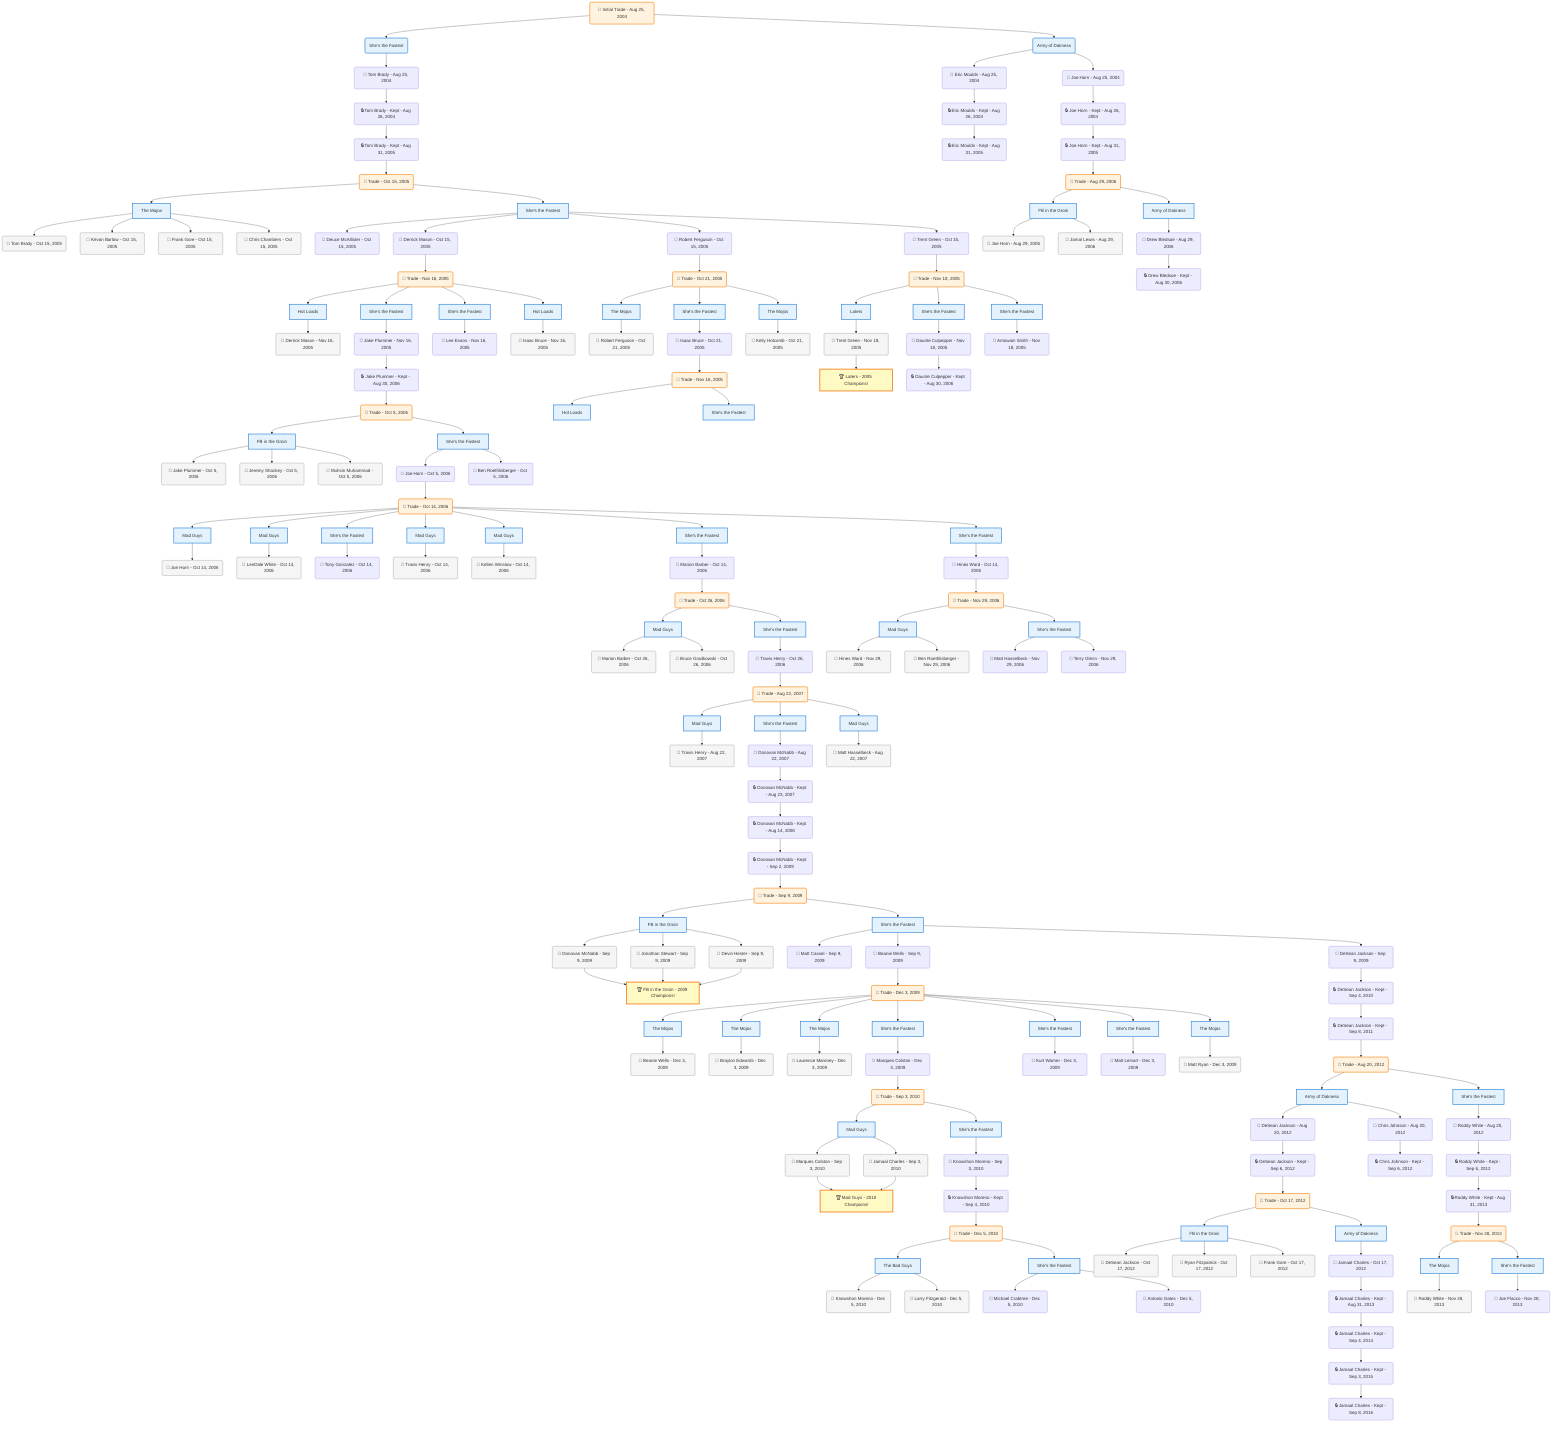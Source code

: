flowchart TD

    TRADE_MAIN("🔄 Initial Trade - Aug 25, 2004")
    TEAM_1("She's the Fastest")
    TEAM_2("Army of Dakness")
    NODE_06ba16df-93ef-4b65-b17c-1578e79d0d9e("🔄 Tom Brady - Aug 25, 2004")
    NODE_1df80d1c-03d7-45ad-89ab-46b99e44149f("🔒 Tom Brady - Kept - Aug 26, 2004")
    NODE_1a406189-c686-4bfc-aa30-962688a6c7e3("🔒 Tom Brady - Kept - Aug 31, 2005")
    TRADE_252904e5-c7ca-4e00-8c3b-297dae410711_3("🔄 Trade - Oct 15, 2005")
    TEAM_bbe2d0ad-54cf-4c22-be82-b2a5f262a157_4["The Mojos"]
    NODE_8b33942d-0a32-467b-8e67-02066c38937a("🔄 Tom Brady - Oct 15, 2005")
    NODE_b74de993-7349-4e20-ae5c-8f8462f831ff("🔄 Kevan Barlow - Oct 15, 2005")
    NODE_d84435b0-f7f9-494c-a91c-c4f75add7031("🔄 Frank Gore - Oct 15, 2005")
    NODE_5d13be28-54e5-4ffc-8e48-d3a0c871123f("🔄 Chris Chambers - Oct 15, 2005")
    TEAM_4449259f-64af-44fd-9235-1facc0926234_5["She's the Fastest"]
    NODE_7b796b96-f948-4ab7-80ca-1763b1f70b23("🔄 Deuce McAllister - Oct 15, 2005")
    NODE_b95df2c3-bb8a-4c0a-b8d9-2f98268c8636("🔄 Derrick Mason - Oct 15, 2005")
    TRADE_481a314d-2bf1-4e89-b525-27336309fb27_6("🔄 Trade - Nov 16, 2005")
    TEAM_8e9f18ff-62c3-40e8-bb10-32f74cf4ee33_7["Hot Loads"]
    NODE_b6e4e873-9023-4563-8c44-ce1008afc077("🔄 Derrick Mason - Nov 16, 2005")
    TEAM_4449259f-64af-44fd-9235-1facc0926234_8["She's the Fastest"]
    NODE_dd9740e3-ccfd-4b02-bbff-1935a00722bb("🔄 Jake Plummer - Nov 16, 2005")
    NODE_9fabe81e-5e0c-42d7-8375-c211189eb514("🔒 Jake Plummer - Kept - Aug 30, 2006")
    TRADE_ec8047e7-9914-4c8f-8182-dfe15f74e699_9("🔄 Trade - Oct 5, 2006")
    TEAM_f483ecf1-cd17-4991-854b-e52dfc957b45_10["FB in the Groin"]
    NODE_69ecdbbe-6332-4926-9a78-c7965cbc96dc("🔄 Jake Plummer - Oct 5, 2006")
    NODE_c57e70ab-6f35-4286-b3f0-13b79a160e15("🔄 Jeremy Shockey - Oct 5, 2006")
    NODE_444c6e1b-4de0-497e-bb5f-f65850abe6c6("🔄 Muhsin Muhammad - Oct 5, 2006")
    TEAM_4449259f-64af-44fd-9235-1facc0926234_11["She's the Fastest"]
    NODE_b3d96c99-6169-4838-a146-0ccb6553a40f("🔄 Joe Horn - Oct 5, 2006")
    TRADE_ce20ada5-488c-42bb-81ff-654bf10c775e_12("🔄 Trade - Oct 14, 2006")
    TEAM_f5908944-6efd-40eb-af54-6c53004e0e2f_13["Mad Guys"]
    NODE_2d5e163c-cf82-4f0c-b2b0-928482ea4ad2("🔄 Joe Horn - Oct 14, 2006")
    TEAM_f5908944-6efd-40eb-af54-6c53004e0e2f_14["Mad Guys"]
    NODE_f2a49ad0-9bef-4fd1-94ed-61651a84658b("🔄 LenDale White - Oct 14, 2006")
    TEAM_4449259f-64af-44fd-9235-1facc0926234_15["She's the Fastest"]
    NODE_318494ea-3c4e-4311-aae1-6262e1d62dd2("🔄 Tony Gonzalez - Oct 14, 2006")
    TEAM_f5908944-6efd-40eb-af54-6c53004e0e2f_16["Mad Guys"]
    NODE_282956be-e712-4df6-843a-9d92485c0ae4("🔄 Travis Henry - Oct 14, 2006")
    TEAM_f5908944-6efd-40eb-af54-6c53004e0e2f_17["Mad Guys"]
    NODE_226cc31f-fa1b-4444-9edd-d799c92a88af("🔄 Kellen Winslow - Oct 14, 2006")
    TEAM_4449259f-64af-44fd-9235-1facc0926234_18["She's the Fastest"]
    NODE_76fc29b7-369e-4798-8eac-eaa63e814539("🔄 Marion Barber - Oct 14, 2006")
    TRADE_5d3bc4a9-4882-4228-a856-7e54ae8aafc2_19("🔄 Trade - Oct 26, 2006")
    TEAM_f5908944-6efd-40eb-af54-6c53004e0e2f_20["Mad Guys"]
    NODE_1977b820-e794-4826-a87e-c7ab3bffeb05("🔄 Marion Barber - Oct 26, 2006")
    NODE_48b9675f-7bae-44b9-a520-04d629791a34("🔄 Bruce Gradkowski - Oct 26, 2006")
    TEAM_4449259f-64af-44fd-9235-1facc0926234_21["She's the Fastest"]
    NODE_6372070f-eeba-4284-a58b-94618802e524("🔄 Travis Henry - Oct 26, 2006")
    TRADE_308eb20b-53a3-4f9b-966d-71bfd7563fae_22("🔄 Trade - Aug 22, 2007")
    TEAM_f5908944-6efd-40eb-af54-6c53004e0e2f_23["Mad Guys"]
    NODE_5040ed8f-9252-42e7-8404-b38608ad1d57("🔄 Travis Henry - Aug 22, 2007")
    TEAM_4449259f-64af-44fd-9235-1facc0926234_24["She's the Fastest"]
    NODE_785862b2-4564-4496-aacf-45ba6c83093f("🔄 Donovan McNabb - Aug 22, 2007")
    NODE_6d0e067b-138d-4c48-a5a8-b1066288bdf3("🔒 Donovan McNabb - Kept - Aug 23, 2007")
    NODE_f4f33216-fc5e-425e-a2da-c957a8101213("🔒 Donovan McNabb - Kept - Aug 14, 2008")
    NODE_566b66a0-df77-4a32-a603-975b992e6062("🔒 Donovan McNabb - Kept - Sep 2, 2009")
    TRADE_d64744f2-649c-41d8-81d6-cb12408f9a20_25("🔄 Trade - Sep 9, 2009")
    TEAM_f483ecf1-cd17-4991-854b-e52dfc957b45_26["FB in the Groin"]
    NODE_3128e3d6-ada1-4ddc-99ad-add55e2d292b("🔄 Donovan McNabb - Sep 9, 2009")
    CHAMP_f483ecf1-cd17-4991-854b-e52dfc957b45_2009["🏆 FB in the Groin - 2009 Champions!"]
    NODE_15682633-4c98-4792-b4d5-ef220e682543("🔄 Jonathan Stewart - Sep 9, 2009")
    NODE_2506304d-9aeb-4778-8bbb-feb1241129b8("🔄 Devin Hester - Sep 9, 2009")
    TEAM_4449259f-64af-44fd-9235-1facc0926234_27["She's the Fastest"]
    NODE_da366052-1793-4ec3-aeef-e2d58fcebf07("🔄 Matt Cassel - Sep 9, 2009")
    NODE_6dd1fdfd-8b13-4c36-b124-f5bc0932f73f("🔄 Beanie Wells - Sep 9, 2009")
    TRADE_e8c7b327-7c15-4132-8918-1ccb803d3cb3_28("🔄 Trade - Dec 3, 2009")
    TEAM_bbe2d0ad-54cf-4c22-be82-b2a5f262a157_29["The Mojos"]
    NODE_fb21570f-4fa7-4277-b242-752759ecd6ca("🔄 Beanie Wells - Dec 3, 2009")
    TEAM_bbe2d0ad-54cf-4c22-be82-b2a5f262a157_30["The Mojos"]
    NODE_8ad98370-e765-4528-899b-039fc791b409("🔄 Braylon Edwards - Dec 3, 2009")
    TEAM_bbe2d0ad-54cf-4c22-be82-b2a5f262a157_31["The Mojos"]
    NODE_16e44121-7fef-4e60-a4d8-39d87a019805("🔄 Laurence Maroney - Dec 3, 2009")
    TEAM_4449259f-64af-44fd-9235-1facc0926234_32["She's the Fastest"]
    NODE_8f183324-b3dc-46b4-bbe0-76f206cb24ee("🔄 Marques Colston - Dec 3, 2009")
    TRADE_664c0593-08b2-4014-96b5-f9505dd0abcf_33("🔄 Trade - Sep 3, 2010")
    TEAM_f5908944-6efd-40eb-af54-6c53004e0e2f_34["Mad Guys"]
    NODE_95e1e39b-1714-410c-9892-ac5cc4bc5223("🔄 Marques Colston - Sep 3, 2010")
    CHAMP_f5908944-6efd-40eb-af54-6c53004e0e2f_2010["🏆 Mad Guys - 2010 Champions!"]
    NODE_281c90e5-f919-4693-8733-eee9f5c6f6da("🔄 Jamaal Charles - Sep 3, 2010")
    TEAM_4449259f-64af-44fd-9235-1facc0926234_35["She's the Fastest"]
    NODE_fd02085d-71ad-46e1-b7cc-06f45da9eb89("🔄 Knowshon Moreno - Sep 3, 2010")
    NODE_27d92d64-f467-4a04-b71b-391a2d495356("🔒 Knowshon Moreno - Kept - Sep 4, 2010")
    TRADE_7079c566-1aef-449d-80e3-81013e223777_36("🔄 Trade - Dec 5, 2010")
    TEAM_b2220d1a-ff75-4622-9757-09978901110f_37["The Bad Guys"]
    NODE_e3eeb034-e4c6-4be5-a812-b2c48eba0d53("🔄 Knowshon Moreno - Dec 5, 2010")
    NODE_fbf9d819-d0b8-4ee4-afe1-0b279afe083d("🔄 Larry Fitzgerald - Dec 5, 2010")
    TEAM_4449259f-64af-44fd-9235-1facc0926234_38["She's the Fastest"]
    NODE_3f49242f-c13a-4378-b163-959d8092b13e("🔄 Michael Crabtree - Dec 5, 2010")
    NODE_e2188277-78ab-4766-9782-da39ab3295ef("🔄 Antonio Gates - Dec 5, 2010")
    TEAM_4449259f-64af-44fd-9235-1facc0926234_39["She's the Fastest"]
    NODE_6bc2416f-f57e-4b16-8235-be0b7609e651("🔄 Kurt Warner - Dec 3, 2009")
    TEAM_4449259f-64af-44fd-9235-1facc0926234_40["She's the Fastest"]
    NODE_1ef12492-61ee-4b66-bd62-daa01556b535("🔄 Matt Leinart - Dec 3, 2009")
    TEAM_bbe2d0ad-54cf-4c22-be82-b2a5f262a157_41["The Mojos"]
    NODE_7ae52589-c36b-4b14-8fb9-f6b745ba608d("🔄 Matt Ryan - Dec 3, 2009")
    NODE_620b330b-81b8-4a9f-9476-febda8d1f7e0("🔄 DeSean Jackson - Sep 9, 2009")
    NODE_4108947d-3fba-4cd0-b690-a74622f6719b("🔒 DeSean Jackson - Kept - Sep 4, 2010")
    NODE_847cf1ae-bc2d-47d1-a1e7-f5ebcd390247("🔒 DeSean Jackson - Kept - Sep 8, 2011")
    TRADE_776f10c8-b633-44f1-9b69-2c1a3e3960a8_42("🔄 Trade - Aug 20, 2012")
    TEAM_40f7599b-e68f-4bf4-9553-bf7e10924635_43["Army of Dakness"]
    NODE_f91646d3-8672-4501-84ce-fee2f323f2a6("🔄 DeSean Jackson - Aug 20, 2012")
    NODE_e3048ae1-bc1e-41e8-aa7b-fa34a4739250("🔒 DeSean Jackson - Kept - Sep 6, 2012")
    TRADE_ff32239c-11a2-47de-ac30-358085860f58_44("🔄 Trade - Oct 17, 2012")
    TEAM_f483ecf1-cd17-4991-854b-e52dfc957b45_45["FB in the Groin"]
    NODE_f301ec06-c3ae-4c5b-bd4f-e38857e847f6("🔄 DeSean Jackson - Oct 17, 2012")
    NODE_d5bfc02b-fa68-4955-b2fa-744ca8ca65c5("🔄 Ryan Fitzpatrick - Oct 17, 2012")
    NODE_01609838-9cca-4021-95a7-8bd0af822f8c("🔄 Frank Gore - Oct 17, 2012")
    TEAM_40f7599b-e68f-4bf4-9553-bf7e10924635_46["Army of Dakness"]
    NODE_4ab42e2d-415b-4e91-a8f1-43842c82961e("🔄 Jamaal Charles - Oct 17, 2012")
    NODE_db7a7e5e-0a51-435c-a499-8b02417c3ce5("🔒 Jamaal Charles - Kept - Aug 31, 2013")
    NODE_dd687d86-b137-4c16-b415-040d34fc8764("🔒 Jamaal Charles - Kept - Sep 4, 2014")
    NODE_e92a08d0-8aae-4bd6-a94d-000fbae0509c("🔒 Jamaal Charles - Kept - Sep 3, 2015")
    NODE_3fbcf390-0c64-433a-af5e-d53998d3cbce("🔒 Jamaal Charles - Kept - Sep 8, 2016")
    NODE_0b176d9f-318c-441e-bec5-2f4e158dfe93("🔄 Chris Johnson - Aug 20, 2012")
    NODE_81addb84-242a-4fcd-a569-6a9ca838237b("🔒 Chris Johnson - Kept - Sep 6, 2012")
    TEAM_4449259f-64af-44fd-9235-1facc0926234_47["She's the Fastest"]
    NODE_5014c5ff-0cc0-477c-8366-0057daba9002("🔄 Roddy White - Aug 20, 2012")
    NODE_b73ba180-9d18-48a1-b198-dd22f915a95f("🔒 Roddy White - Kept - Sep 6, 2012")
    NODE_3bb6ed06-96a5-4ace-89d9-8d7919d0dae1("🔒 Roddy White - Kept - Aug 31, 2013")
    TRADE_0ded9ddb-c05f-4690-885f-7c5615a42e55_48("🔄 Trade - Nov 28, 2013")
    TEAM_bbe2d0ad-54cf-4c22-be82-b2a5f262a157_49["The Mojos"]
    NODE_4f5d45ce-ecc7-4ae4-a143-0b055f240c09("🔄 Roddy White - Nov 28, 2013")
    TEAM_4449259f-64af-44fd-9235-1facc0926234_50["She's the Fastest"]
    NODE_d8b30ecd-e75e-4fa9-a32d-edb51a22a96e("🔄 Joe Flacco - Nov 28, 2013")
    TEAM_f5908944-6efd-40eb-af54-6c53004e0e2f_51["Mad Guys"]
    NODE_06b4815b-97ba-4f51-8303-f5cfed55f7a3("🔄 Matt Hasselbeck - Aug 22, 2007")
    TEAM_4449259f-64af-44fd-9235-1facc0926234_52["She's the Fastest"]
    NODE_fd2f47c1-8ed6-4c4d-92c5-fa95074e6f3b("🔄 Hines Ward - Oct 14, 2006")
    TRADE_06fb8c3a-33af-4b79-ab48-d50c700a376b_53("🔄 Trade - Nov 29, 2006")
    TEAM_f5908944-6efd-40eb-af54-6c53004e0e2f_54["Mad Guys"]
    NODE_bdd103d9-e937-4bd8-b04e-546096a292a3("🔄 Hines Ward - Nov 29, 2006")
    NODE_58f26ffa-7c76-48c0-a511-e4ad4db00d53("🔄 Ben Roethlisberger - Nov 29, 2006")
    TEAM_4449259f-64af-44fd-9235-1facc0926234_55["She's the Fastest"]
    NODE_ba802b4a-92bf-43a5-ba4e-92405ba533ed("🔄 Matt Hasselbeck - Nov 29, 2006")
    NODE_26eb6b05-5762-4b25-8cba-d62d74e4bc48("🔄 Terry Glenn - Nov 29, 2006")
    NODE_5641278b-5d11-44ac-bd94-4078d5654562("🔄 Ben Roethlisberger - Oct 5, 2006")
    TEAM_4449259f-64af-44fd-9235-1facc0926234_56["She's the Fastest"]
    NODE_920ec44a-401f-4b74-b240-5a0ec0fbc8bb("🔄 Lee Evans - Nov 16, 2005")
    TEAM_8e9f18ff-62c3-40e8-bb10-32f74cf4ee33_57["Hot Loads"]
    NODE_91e1931d-f9b7-453e-aa07-7162e3caa4c2("🔄 Isaac Bruce - Nov 16, 2005")
    NODE_6b9d65bd-2e53-465e-a1ab-468244ef1558("🔄 Robert Ferguson - Oct 15, 2005")
    TRADE_1cf50cbf-9ec0-4288-a07c-24c63552f784_58("🔄 Trade - Oct 21, 2005")
    TEAM_bbe2d0ad-54cf-4c22-be82-b2a5f262a157_59["The Mojos"]
    NODE_fe76140e-27cf-4bd3-b9b3-c917e074d4b9("🔄 Robert Ferguson - Oct 21, 2005")
    TEAM_4449259f-64af-44fd-9235-1facc0926234_60["She's the Fastest"]
    NODE_e17e06b6-a265-45cc-89e7-a0e8c9608cac("🔄 Isaac Bruce - Oct 21, 2005")
    TRADE_481a314d-2bf1-4e89-b525-27336309fb27_61("🔄 Trade - Nov 16, 2005")
    TEAM_8e9f18ff-62c3-40e8-bb10-32f74cf4ee33_62["Hot Loads"]
    TEAM_4449259f-64af-44fd-9235-1facc0926234_63["She's the Fastest"]
    TEAM_bbe2d0ad-54cf-4c22-be82-b2a5f262a157_64["The Mojos"]
    NODE_2231d014-4a4b-411d-8997-bd39ce98bf2c("🔄 Kelly Holcomb - Oct 21, 2005")
    NODE_fde3e885-4394-421c-aec6-8300e3bdc0b1("🔄 Trent Green - Oct 15, 2005")
    TRADE_827e2df3-a5f0-440e-b717-91eaebf821cd_65("🔄 Trade - Nov 18, 2005")
    TEAM_825928a9-7194-43aa-b7ae-fc78c2510b16_66["Laters"]
    NODE_e596635c-f617-4bfe-a16b-8d4585549004("🔄 Trent Green - Nov 18, 2005")
    CHAMP_825928a9-7194-43aa-b7ae-fc78c2510b16_2005["🏆 Laters - 2005 Champions!"]
    TEAM_4449259f-64af-44fd-9235-1facc0926234_67["She's the Fastest"]
    NODE_5ab5eff2-8bb5-4004-b255-51849d4c8465("🔄 Daunte Culpepper - Nov 18, 2005")
    NODE_669e3933-9be8-430f-9abd-a64c20c79f47("🔒 Daunte Culpepper - Kept - Aug 30, 2006")
    TEAM_4449259f-64af-44fd-9235-1facc0926234_68["She's the Fastest"]
    NODE_5cb43d92-7613-4633-8131-e1f703ca05ea("🔄 Antowain Smith - Nov 18, 2005")
    NODE_e9df46e1-87c5-4ad4-860c-37a4f395e231("🔄 Eric Moulds - Aug 25, 2004")
    NODE_42a86f7c-9b3f-443d-a42f-f5e1f7ff321b("🔒 Eric Moulds - Kept - Aug 26, 2004")
    NODE_40fa978f-7782-4558-a7c0-403db11e407a("🔒 Eric Moulds - Kept - Aug 31, 2005")
    NODE_ec2dca4a-cc47-4359-bca9-9b2e328fa0e8("🔄 Joe Horn - Aug 25, 2004")
    NODE_feff4954-b32f-4049-95e0-a1183270bc31("🔒 Joe Horn - Kept - Aug 26, 2004")
    NODE_3c70a647-928a-4142-85ee-192a31457593("🔒 Joe Horn - Kept - Aug 31, 2005")
    TRADE_0c93a8b2-fb7b-4378-88fb-72f61087c7d3_69("🔄 Trade - Aug 29, 2006")
    TEAM_f483ecf1-cd17-4991-854b-e52dfc957b45_70["FB in the Groin"]
    NODE_1719bf61-3f86-4103-99ee-a61bd0a814b5("🔄 Joe Horn - Aug 29, 2006")
    NODE_2f5836c2-94e7-4eaf-9e67-d26196bfa48d("🔄 Jamal Lewis - Aug 29, 2006")
    TEAM_40f7599b-e68f-4bf4-9553-bf7e10924635_71["Army of Dakness"]
    NODE_4975cb93-1846-45e7-86f8-42e51fc28268("🔄 Drew Bledsoe - Aug 29, 2006")
    NODE_9dc3377f-b08b-4a30-8142-5c9bf831e1a8("🔒 Drew Bledsoe - Kept - Aug 30, 2006")

    TRADE_MAIN --> TEAM_1
    TRADE_MAIN --> TEAM_2
    TEAM_1 --> NODE_06ba16df-93ef-4b65-b17c-1578e79d0d9e
    NODE_06ba16df-93ef-4b65-b17c-1578e79d0d9e --> NODE_1df80d1c-03d7-45ad-89ab-46b99e44149f
    NODE_1df80d1c-03d7-45ad-89ab-46b99e44149f --> NODE_1a406189-c686-4bfc-aa30-962688a6c7e3
    NODE_1a406189-c686-4bfc-aa30-962688a6c7e3 --> TRADE_252904e5-c7ca-4e00-8c3b-297dae410711_3
    TRADE_252904e5-c7ca-4e00-8c3b-297dae410711_3 --> TEAM_bbe2d0ad-54cf-4c22-be82-b2a5f262a157_4
    TEAM_bbe2d0ad-54cf-4c22-be82-b2a5f262a157_4 --> NODE_8b33942d-0a32-467b-8e67-02066c38937a
    TEAM_bbe2d0ad-54cf-4c22-be82-b2a5f262a157_4 --> NODE_b74de993-7349-4e20-ae5c-8f8462f831ff
    TEAM_bbe2d0ad-54cf-4c22-be82-b2a5f262a157_4 --> NODE_d84435b0-f7f9-494c-a91c-c4f75add7031
    TEAM_bbe2d0ad-54cf-4c22-be82-b2a5f262a157_4 --> NODE_5d13be28-54e5-4ffc-8e48-d3a0c871123f
    TRADE_252904e5-c7ca-4e00-8c3b-297dae410711_3 --> TEAM_4449259f-64af-44fd-9235-1facc0926234_5
    TEAM_4449259f-64af-44fd-9235-1facc0926234_5 --> NODE_7b796b96-f948-4ab7-80ca-1763b1f70b23
    TEAM_4449259f-64af-44fd-9235-1facc0926234_5 --> NODE_b95df2c3-bb8a-4c0a-b8d9-2f98268c8636
    NODE_b95df2c3-bb8a-4c0a-b8d9-2f98268c8636 --> TRADE_481a314d-2bf1-4e89-b525-27336309fb27_6
    TRADE_481a314d-2bf1-4e89-b525-27336309fb27_6 --> TEAM_8e9f18ff-62c3-40e8-bb10-32f74cf4ee33_7
    TEAM_8e9f18ff-62c3-40e8-bb10-32f74cf4ee33_7 --> NODE_b6e4e873-9023-4563-8c44-ce1008afc077
    TRADE_481a314d-2bf1-4e89-b525-27336309fb27_6 --> TEAM_4449259f-64af-44fd-9235-1facc0926234_8
    TEAM_4449259f-64af-44fd-9235-1facc0926234_8 --> NODE_dd9740e3-ccfd-4b02-bbff-1935a00722bb
    NODE_dd9740e3-ccfd-4b02-bbff-1935a00722bb --> NODE_9fabe81e-5e0c-42d7-8375-c211189eb514
    NODE_9fabe81e-5e0c-42d7-8375-c211189eb514 --> TRADE_ec8047e7-9914-4c8f-8182-dfe15f74e699_9
    TRADE_ec8047e7-9914-4c8f-8182-dfe15f74e699_9 --> TEAM_f483ecf1-cd17-4991-854b-e52dfc957b45_10
    TEAM_f483ecf1-cd17-4991-854b-e52dfc957b45_10 --> NODE_69ecdbbe-6332-4926-9a78-c7965cbc96dc
    TEAM_f483ecf1-cd17-4991-854b-e52dfc957b45_10 --> NODE_c57e70ab-6f35-4286-b3f0-13b79a160e15
    TEAM_f483ecf1-cd17-4991-854b-e52dfc957b45_10 --> NODE_444c6e1b-4de0-497e-bb5f-f65850abe6c6
    TRADE_ec8047e7-9914-4c8f-8182-dfe15f74e699_9 --> TEAM_4449259f-64af-44fd-9235-1facc0926234_11
    TEAM_4449259f-64af-44fd-9235-1facc0926234_11 --> NODE_b3d96c99-6169-4838-a146-0ccb6553a40f
    NODE_b3d96c99-6169-4838-a146-0ccb6553a40f --> TRADE_ce20ada5-488c-42bb-81ff-654bf10c775e_12
    TRADE_ce20ada5-488c-42bb-81ff-654bf10c775e_12 --> TEAM_f5908944-6efd-40eb-af54-6c53004e0e2f_13
    TEAM_f5908944-6efd-40eb-af54-6c53004e0e2f_13 --> NODE_2d5e163c-cf82-4f0c-b2b0-928482ea4ad2
    TRADE_ce20ada5-488c-42bb-81ff-654bf10c775e_12 --> TEAM_f5908944-6efd-40eb-af54-6c53004e0e2f_14
    TEAM_f5908944-6efd-40eb-af54-6c53004e0e2f_14 --> NODE_f2a49ad0-9bef-4fd1-94ed-61651a84658b
    TRADE_ce20ada5-488c-42bb-81ff-654bf10c775e_12 --> TEAM_4449259f-64af-44fd-9235-1facc0926234_15
    TEAM_4449259f-64af-44fd-9235-1facc0926234_15 --> NODE_318494ea-3c4e-4311-aae1-6262e1d62dd2
    TRADE_ce20ada5-488c-42bb-81ff-654bf10c775e_12 --> TEAM_f5908944-6efd-40eb-af54-6c53004e0e2f_16
    TEAM_f5908944-6efd-40eb-af54-6c53004e0e2f_16 --> NODE_282956be-e712-4df6-843a-9d92485c0ae4
    TRADE_ce20ada5-488c-42bb-81ff-654bf10c775e_12 --> TEAM_f5908944-6efd-40eb-af54-6c53004e0e2f_17
    TEAM_f5908944-6efd-40eb-af54-6c53004e0e2f_17 --> NODE_226cc31f-fa1b-4444-9edd-d799c92a88af
    TRADE_ce20ada5-488c-42bb-81ff-654bf10c775e_12 --> TEAM_4449259f-64af-44fd-9235-1facc0926234_18
    TEAM_4449259f-64af-44fd-9235-1facc0926234_18 --> NODE_76fc29b7-369e-4798-8eac-eaa63e814539
    NODE_76fc29b7-369e-4798-8eac-eaa63e814539 --> TRADE_5d3bc4a9-4882-4228-a856-7e54ae8aafc2_19
    TRADE_5d3bc4a9-4882-4228-a856-7e54ae8aafc2_19 --> TEAM_f5908944-6efd-40eb-af54-6c53004e0e2f_20
    TEAM_f5908944-6efd-40eb-af54-6c53004e0e2f_20 --> NODE_1977b820-e794-4826-a87e-c7ab3bffeb05
    TEAM_f5908944-6efd-40eb-af54-6c53004e0e2f_20 --> NODE_48b9675f-7bae-44b9-a520-04d629791a34
    TRADE_5d3bc4a9-4882-4228-a856-7e54ae8aafc2_19 --> TEAM_4449259f-64af-44fd-9235-1facc0926234_21
    TEAM_4449259f-64af-44fd-9235-1facc0926234_21 --> NODE_6372070f-eeba-4284-a58b-94618802e524
    NODE_6372070f-eeba-4284-a58b-94618802e524 --> TRADE_308eb20b-53a3-4f9b-966d-71bfd7563fae_22
    TRADE_308eb20b-53a3-4f9b-966d-71bfd7563fae_22 --> TEAM_f5908944-6efd-40eb-af54-6c53004e0e2f_23
    TEAM_f5908944-6efd-40eb-af54-6c53004e0e2f_23 --> NODE_5040ed8f-9252-42e7-8404-b38608ad1d57
    TRADE_308eb20b-53a3-4f9b-966d-71bfd7563fae_22 --> TEAM_4449259f-64af-44fd-9235-1facc0926234_24
    TEAM_4449259f-64af-44fd-9235-1facc0926234_24 --> NODE_785862b2-4564-4496-aacf-45ba6c83093f
    NODE_785862b2-4564-4496-aacf-45ba6c83093f --> NODE_6d0e067b-138d-4c48-a5a8-b1066288bdf3
    NODE_6d0e067b-138d-4c48-a5a8-b1066288bdf3 --> NODE_f4f33216-fc5e-425e-a2da-c957a8101213
    NODE_f4f33216-fc5e-425e-a2da-c957a8101213 --> NODE_566b66a0-df77-4a32-a603-975b992e6062
    NODE_566b66a0-df77-4a32-a603-975b992e6062 --> TRADE_d64744f2-649c-41d8-81d6-cb12408f9a20_25
    TRADE_d64744f2-649c-41d8-81d6-cb12408f9a20_25 --> TEAM_f483ecf1-cd17-4991-854b-e52dfc957b45_26
    TEAM_f483ecf1-cd17-4991-854b-e52dfc957b45_26 --> NODE_3128e3d6-ada1-4ddc-99ad-add55e2d292b
    NODE_3128e3d6-ada1-4ddc-99ad-add55e2d292b --> CHAMP_f483ecf1-cd17-4991-854b-e52dfc957b45_2009
    TEAM_f483ecf1-cd17-4991-854b-e52dfc957b45_26 --> NODE_15682633-4c98-4792-b4d5-ef220e682543
    NODE_15682633-4c98-4792-b4d5-ef220e682543 --> CHAMP_f483ecf1-cd17-4991-854b-e52dfc957b45_2009
    TEAM_f483ecf1-cd17-4991-854b-e52dfc957b45_26 --> NODE_2506304d-9aeb-4778-8bbb-feb1241129b8
    NODE_2506304d-9aeb-4778-8bbb-feb1241129b8 --> CHAMP_f483ecf1-cd17-4991-854b-e52dfc957b45_2009
    TRADE_d64744f2-649c-41d8-81d6-cb12408f9a20_25 --> TEAM_4449259f-64af-44fd-9235-1facc0926234_27
    TEAM_4449259f-64af-44fd-9235-1facc0926234_27 --> NODE_da366052-1793-4ec3-aeef-e2d58fcebf07
    TEAM_4449259f-64af-44fd-9235-1facc0926234_27 --> NODE_6dd1fdfd-8b13-4c36-b124-f5bc0932f73f
    NODE_6dd1fdfd-8b13-4c36-b124-f5bc0932f73f --> TRADE_e8c7b327-7c15-4132-8918-1ccb803d3cb3_28
    TRADE_e8c7b327-7c15-4132-8918-1ccb803d3cb3_28 --> TEAM_bbe2d0ad-54cf-4c22-be82-b2a5f262a157_29
    TEAM_bbe2d0ad-54cf-4c22-be82-b2a5f262a157_29 --> NODE_fb21570f-4fa7-4277-b242-752759ecd6ca
    TRADE_e8c7b327-7c15-4132-8918-1ccb803d3cb3_28 --> TEAM_bbe2d0ad-54cf-4c22-be82-b2a5f262a157_30
    TEAM_bbe2d0ad-54cf-4c22-be82-b2a5f262a157_30 --> NODE_8ad98370-e765-4528-899b-039fc791b409
    TRADE_e8c7b327-7c15-4132-8918-1ccb803d3cb3_28 --> TEAM_bbe2d0ad-54cf-4c22-be82-b2a5f262a157_31
    TEAM_bbe2d0ad-54cf-4c22-be82-b2a5f262a157_31 --> NODE_16e44121-7fef-4e60-a4d8-39d87a019805
    TRADE_e8c7b327-7c15-4132-8918-1ccb803d3cb3_28 --> TEAM_4449259f-64af-44fd-9235-1facc0926234_32
    TEAM_4449259f-64af-44fd-9235-1facc0926234_32 --> NODE_8f183324-b3dc-46b4-bbe0-76f206cb24ee
    NODE_8f183324-b3dc-46b4-bbe0-76f206cb24ee --> TRADE_664c0593-08b2-4014-96b5-f9505dd0abcf_33
    TRADE_664c0593-08b2-4014-96b5-f9505dd0abcf_33 --> TEAM_f5908944-6efd-40eb-af54-6c53004e0e2f_34
    TEAM_f5908944-6efd-40eb-af54-6c53004e0e2f_34 --> NODE_95e1e39b-1714-410c-9892-ac5cc4bc5223
    NODE_95e1e39b-1714-410c-9892-ac5cc4bc5223 --> CHAMP_f5908944-6efd-40eb-af54-6c53004e0e2f_2010
    TEAM_f5908944-6efd-40eb-af54-6c53004e0e2f_34 --> NODE_281c90e5-f919-4693-8733-eee9f5c6f6da
    NODE_281c90e5-f919-4693-8733-eee9f5c6f6da --> CHAMP_f5908944-6efd-40eb-af54-6c53004e0e2f_2010
    TRADE_664c0593-08b2-4014-96b5-f9505dd0abcf_33 --> TEAM_4449259f-64af-44fd-9235-1facc0926234_35
    TEAM_4449259f-64af-44fd-9235-1facc0926234_35 --> NODE_fd02085d-71ad-46e1-b7cc-06f45da9eb89
    NODE_fd02085d-71ad-46e1-b7cc-06f45da9eb89 --> NODE_27d92d64-f467-4a04-b71b-391a2d495356
    NODE_27d92d64-f467-4a04-b71b-391a2d495356 --> TRADE_7079c566-1aef-449d-80e3-81013e223777_36
    TRADE_7079c566-1aef-449d-80e3-81013e223777_36 --> TEAM_b2220d1a-ff75-4622-9757-09978901110f_37
    TEAM_b2220d1a-ff75-4622-9757-09978901110f_37 --> NODE_e3eeb034-e4c6-4be5-a812-b2c48eba0d53
    TEAM_b2220d1a-ff75-4622-9757-09978901110f_37 --> NODE_fbf9d819-d0b8-4ee4-afe1-0b279afe083d
    TRADE_7079c566-1aef-449d-80e3-81013e223777_36 --> TEAM_4449259f-64af-44fd-9235-1facc0926234_38
    TEAM_4449259f-64af-44fd-9235-1facc0926234_38 --> NODE_3f49242f-c13a-4378-b163-959d8092b13e
    TEAM_4449259f-64af-44fd-9235-1facc0926234_38 --> NODE_e2188277-78ab-4766-9782-da39ab3295ef
    TRADE_e8c7b327-7c15-4132-8918-1ccb803d3cb3_28 --> TEAM_4449259f-64af-44fd-9235-1facc0926234_39
    TEAM_4449259f-64af-44fd-9235-1facc0926234_39 --> NODE_6bc2416f-f57e-4b16-8235-be0b7609e651
    TRADE_e8c7b327-7c15-4132-8918-1ccb803d3cb3_28 --> TEAM_4449259f-64af-44fd-9235-1facc0926234_40
    TEAM_4449259f-64af-44fd-9235-1facc0926234_40 --> NODE_1ef12492-61ee-4b66-bd62-daa01556b535
    TRADE_e8c7b327-7c15-4132-8918-1ccb803d3cb3_28 --> TEAM_bbe2d0ad-54cf-4c22-be82-b2a5f262a157_41
    TEAM_bbe2d0ad-54cf-4c22-be82-b2a5f262a157_41 --> NODE_7ae52589-c36b-4b14-8fb9-f6b745ba608d
    TEAM_4449259f-64af-44fd-9235-1facc0926234_27 --> NODE_620b330b-81b8-4a9f-9476-febda8d1f7e0
    NODE_620b330b-81b8-4a9f-9476-febda8d1f7e0 --> NODE_4108947d-3fba-4cd0-b690-a74622f6719b
    NODE_4108947d-3fba-4cd0-b690-a74622f6719b --> NODE_847cf1ae-bc2d-47d1-a1e7-f5ebcd390247
    NODE_847cf1ae-bc2d-47d1-a1e7-f5ebcd390247 --> TRADE_776f10c8-b633-44f1-9b69-2c1a3e3960a8_42
    TRADE_776f10c8-b633-44f1-9b69-2c1a3e3960a8_42 --> TEAM_40f7599b-e68f-4bf4-9553-bf7e10924635_43
    TEAM_40f7599b-e68f-4bf4-9553-bf7e10924635_43 --> NODE_f91646d3-8672-4501-84ce-fee2f323f2a6
    NODE_f91646d3-8672-4501-84ce-fee2f323f2a6 --> NODE_e3048ae1-bc1e-41e8-aa7b-fa34a4739250
    NODE_e3048ae1-bc1e-41e8-aa7b-fa34a4739250 --> TRADE_ff32239c-11a2-47de-ac30-358085860f58_44
    TRADE_ff32239c-11a2-47de-ac30-358085860f58_44 --> TEAM_f483ecf1-cd17-4991-854b-e52dfc957b45_45
    TEAM_f483ecf1-cd17-4991-854b-e52dfc957b45_45 --> NODE_f301ec06-c3ae-4c5b-bd4f-e38857e847f6
    TEAM_f483ecf1-cd17-4991-854b-e52dfc957b45_45 --> NODE_d5bfc02b-fa68-4955-b2fa-744ca8ca65c5
    TEAM_f483ecf1-cd17-4991-854b-e52dfc957b45_45 --> NODE_01609838-9cca-4021-95a7-8bd0af822f8c
    TRADE_ff32239c-11a2-47de-ac30-358085860f58_44 --> TEAM_40f7599b-e68f-4bf4-9553-bf7e10924635_46
    TEAM_40f7599b-e68f-4bf4-9553-bf7e10924635_46 --> NODE_4ab42e2d-415b-4e91-a8f1-43842c82961e
    NODE_4ab42e2d-415b-4e91-a8f1-43842c82961e --> NODE_db7a7e5e-0a51-435c-a499-8b02417c3ce5
    NODE_db7a7e5e-0a51-435c-a499-8b02417c3ce5 --> NODE_dd687d86-b137-4c16-b415-040d34fc8764
    NODE_dd687d86-b137-4c16-b415-040d34fc8764 --> NODE_e92a08d0-8aae-4bd6-a94d-000fbae0509c
    NODE_e92a08d0-8aae-4bd6-a94d-000fbae0509c --> NODE_3fbcf390-0c64-433a-af5e-d53998d3cbce
    TEAM_40f7599b-e68f-4bf4-9553-bf7e10924635_43 --> NODE_0b176d9f-318c-441e-bec5-2f4e158dfe93
    NODE_0b176d9f-318c-441e-bec5-2f4e158dfe93 --> NODE_81addb84-242a-4fcd-a569-6a9ca838237b
    TRADE_776f10c8-b633-44f1-9b69-2c1a3e3960a8_42 --> TEAM_4449259f-64af-44fd-9235-1facc0926234_47
    TEAM_4449259f-64af-44fd-9235-1facc0926234_47 --> NODE_5014c5ff-0cc0-477c-8366-0057daba9002
    NODE_5014c5ff-0cc0-477c-8366-0057daba9002 --> NODE_b73ba180-9d18-48a1-b198-dd22f915a95f
    NODE_b73ba180-9d18-48a1-b198-dd22f915a95f --> NODE_3bb6ed06-96a5-4ace-89d9-8d7919d0dae1
    NODE_3bb6ed06-96a5-4ace-89d9-8d7919d0dae1 --> TRADE_0ded9ddb-c05f-4690-885f-7c5615a42e55_48
    TRADE_0ded9ddb-c05f-4690-885f-7c5615a42e55_48 --> TEAM_bbe2d0ad-54cf-4c22-be82-b2a5f262a157_49
    TEAM_bbe2d0ad-54cf-4c22-be82-b2a5f262a157_49 --> NODE_4f5d45ce-ecc7-4ae4-a143-0b055f240c09
    TRADE_0ded9ddb-c05f-4690-885f-7c5615a42e55_48 --> TEAM_4449259f-64af-44fd-9235-1facc0926234_50
    TEAM_4449259f-64af-44fd-9235-1facc0926234_50 --> NODE_d8b30ecd-e75e-4fa9-a32d-edb51a22a96e
    TRADE_308eb20b-53a3-4f9b-966d-71bfd7563fae_22 --> TEAM_f5908944-6efd-40eb-af54-6c53004e0e2f_51
    TEAM_f5908944-6efd-40eb-af54-6c53004e0e2f_51 --> NODE_06b4815b-97ba-4f51-8303-f5cfed55f7a3
    TRADE_ce20ada5-488c-42bb-81ff-654bf10c775e_12 --> TEAM_4449259f-64af-44fd-9235-1facc0926234_52
    TEAM_4449259f-64af-44fd-9235-1facc0926234_52 --> NODE_fd2f47c1-8ed6-4c4d-92c5-fa95074e6f3b
    NODE_fd2f47c1-8ed6-4c4d-92c5-fa95074e6f3b --> TRADE_06fb8c3a-33af-4b79-ab48-d50c700a376b_53
    TRADE_06fb8c3a-33af-4b79-ab48-d50c700a376b_53 --> TEAM_f5908944-6efd-40eb-af54-6c53004e0e2f_54
    TEAM_f5908944-6efd-40eb-af54-6c53004e0e2f_54 --> NODE_bdd103d9-e937-4bd8-b04e-546096a292a3
    TEAM_f5908944-6efd-40eb-af54-6c53004e0e2f_54 --> NODE_58f26ffa-7c76-48c0-a511-e4ad4db00d53
    TRADE_06fb8c3a-33af-4b79-ab48-d50c700a376b_53 --> TEAM_4449259f-64af-44fd-9235-1facc0926234_55
    TEAM_4449259f-64af-44fd-9235-1facc0926234_55 --> NODE_ba802b4a-92bf-43a5-ba4e-92405ba533ed
    TEAM_4449259f-64af-44fd-9235-1facc0926234_55 --> NODE_26eb6b05-5762-4b25-8cba-d62d74e4bc48
    TEAM_4449259f-64af-44fd-9235-1facc0926234_11 --> NODE_5641278b-5d11-44ac-bd94-4078d5654562
    TRADE_481a314d-2bf1-4e89-b525-27336309fb27_6 --> TEAM_4449259f-64af-44fd-9235-1facc0926234_56
    TEAM_4449259f-64af-44fd-9235-1facc0926234_56 --> NODE_920ec44a-401f-4b74-b240-5a0ec0fbc8bb
    TRADE_481a314d-2bf1-4e89-b525-27336309fb27_6 --> TEAM_8e9f18ff-62c3-40e8-bb10-32f74cf4ee33_57
    TEAM_8e9f18ff-62c3-40e8-bb10-32f74cf4ee33_57 --> NODE_91e1931d-f9b7-453e-aa07-7162e3caa4c2
    TEAM_4449259f-64af-44fd-9235-1facc0926234_5 --> NODE_6b9d65bd-2e53-465e-a1ab-468244ef1558
    NODE_6b9d65bd-2e53-465e-a1ab-468244ef1558 --> TRADE_1cf50cbf-9ec0-4288-a07c-24c63552f784_58
    TRADE_1cf50cbf-9ec0-4288-a07c-24c63552f784_58 --> TEAM_bbe2d0ad-54cf-4c22-be82-b2a5f262a157_59
    TEAM_bbe2d0ad-54cf-4c22-be82-b2a5f262a157_59 --> NODE_fe76140e-27cf-4bd3-b9b3-c917e074d4b9
    TRADE_1cf50cbf-9ec0-4288-a07c-24c63552f784_58 --> TEAM_4449259f-64af-44fd-9235-1facc0926234_60
    TEAM_4449259f-64af-44fd-9235-1facc0926234_60 --> NODE_e17e06b6-a265-45cc-89e7-a0e8c9608cac
    NODE_e17e06b6-a265-45cc-89e7-a0e8c9608cac --> TRADE_481a314d-2bf1-4e89-b525-27336309fb27_61
    TRADE_481a314d-2bf1-4e89-b525-27336309fb27_61 --> TEAM_8e9f18ff-62c3-40e8-bb10-32f74cf4ee33_62
    TRADE_481a314d-2bf1-4e89-b525-27336309fb27_61 --> TEAM_4449259f-64af-44fd-9235-1facc0926234_63
    TRADE_1cf50cbf-9ec0-4288-a07c-24c63552f784_58 --> TEAM_bbe2d0ad-54cf-4c22-be82-b2a5f262a157_64
    TEAM_bbe2d0ad-54cf-4c22-be82-b2a5f262a157_64 --> NODE_2231d014-4a4b-411d-8997-bd39ce98bf2c
    TEAM_4449259f-64af-44fd-9235-1facc0926234_5 --> NODE_fde3e885-4394-421c-aec6-8300e3bdc0b1
    NODE_fde3e885-4394-421c-aec6-8300e3bdc0b1 --> TRADE_827e2df3-a5f0-440e-b717-91eaebf821cd_65
    TRADE_827e2df3-a5f0-440e-b717-91eaebf821cd_65 --> TEAM_825928a9-7194-43aa-b7ae-fc78c2510b16_66
    TEAM_825928a9-7194-43aa-b7ae-fc78c2510b16_66 --> NODE_e596635c-f617-4bfe-a16b-8d4585549004
    NODE_e596635c-f617-4bfe-a16b-8d4585549004 --> CHAMP_825928a9-7194-43aa-b7ae-fc78c2510b16_2005
    TRADE_827e2df3-a5f0-440e-b717-91eaebf821cd_65 --> TEAM_4449259f-64af-44fd-9235-1facc0926234_67
    TEAM_4449259f-64af-44fd-9235-1facc0926234_67 --> NODE_5ab5eff2-8bb5-4004-b255-51849d4c8465
    NODE_5ab5eff2-8bb5-4004-b255-51849d4c8465 --> NODE_669e3933-9be8-430f-9abd-a64c20c79f47
    TRADE_827e2df3-a5f0-440e-b717-91eaebf821cd_65 --> TEAM_4449259f-64af-44fd-9235-1facc0926234_68
    TEAM_4449259f-64af-44fd-9235-1facc0926234_68 --> NODE_5cb43d92-7613-4633-8131-e1f703ca05ea
    TEAM_2 --> NODE_e9df46e1-87c5-4ad4-860c-37a4f395e231
    NODE_e9df46e1-87c5-4ad4-860c-37a4f395e231 --> NODE_42a86f7c-9b3f-443d-a42f-f5e1f7ff321b
    NODE_42a86f7c-9b3f-443d-a42f-f5e1f7ff321b --> NODE_40fa978f-7782-4558-a7c0-403db11e407a
    TEAM_2 --> NODE_ec2dca4a-cc47-4359-bca9-9b2e328fa0e8
    NODE_ec2dca4a-cc47-4359-bca9-9b2e328fa0e8 --> NODE_feff4954-b32f-4049-95e0-a1183270bc31
    NODE_feff4954-b32f-4049-95e0-a1183270bc31 --> NODE_3c70a647-928a-4142-85ee-192a31457593
    NODE_3c70a647-928a-4142-85ee-192a31457593 --> TRADE_0c93a8b2-fb7b-4378-88fb-72f61087c7d3_69
    TRADE_0c93a8b2-fb7b-4378-88fb-72f61087c7d3_69 --> TEAM_f483ecf1-cd17-4991-854b-e52dfc957b45_70
    TEAM_f483ecf1-cd17-4991-854b-e52dfc957b45_70 --> NODE_1719bf61-3f86-4103-99ee-a61bd0a814b5
    TEAM_f483ecf1-cd17-4991-854b-e52dfc957b45_70 --> NODE_2f5836c2-94e7-4eaf-9e67-d26196bfa48d
    TRADE_0c93a8b2-fb7b-4378-88fb-72f61087c7d3_69 --> TEAM_40f7599b-e68f-4bf4-9553-bf7e10924635_71
    TEAM_40f7599b-e68f-4bf4-9553-bf7e10924635_71 --> NODE_4975cb93-1846-45e7-86f8-42e51fc28268
    NODE_4975cb93-1846-45e7-86f8-42e51fc28268 --> NODE_9dc3377f-b08b-4a30-8142-5c9bf831e1a8

    %% Node styling
    classDef teamNode fill:#e3f2fd,stroke:#1976d2,stroke-width:2px
    classDef tradeNode fill:#fff3e0,stroke:#f57c00,stroke-width:2px
    classDef playerNode fill:#f3e5f5,stroke:#7b1fa2,stroke-width:1px
    classDef nonRootPlayerNode fill:#f5f5f5,stroke:#757575,stroke-width:1px
    classDef endNode fill:#ffebee,stroke:#c62828,stroke-width:2px
    classDef waiverNode fill:#e8f5e8,stroke:#388e3c,stroke-width:2px
    classDef championshipNode fill:#fff9c4,stroke:#f57f17,stroke-width:3px

    class TEAM_1,TEAM_2,TEAM_bbe2d0ad-54cf-4c22-be82-b2a5f262a157_4,TEAM_4449259f-64af-44fd-9235-1facc0926234_5,TEAM_8e9f18ff-62c3-40e8-bb10-32f74cf4ee33_7,TEAM_4449259f-64af-44fd-9235-1facc0926234_8,TEAM_f483ecf1-cd17-4991-854b-e52dfc957b45_10,TEAM_4449259f-64af-44fd-9235-1facc0926234_11,TEAM_f5908944-6efd-40eb-af54-6c53004e0e2f_13,TEAM_f5908944-6efd-40eb-af54-6c53004e0e2f_14,TEAM_4449259f-64af-44fd-9235-1facc0926234_15,TEAM_f5908944-6efd-40eb-af54-6c53004e0e2f_16,TEAM_f5908944-6efd-40eb-af54-6c53004e0e2f_17,TEAM_4449259f-64af-44fd-9235-1facc0926234_18,TEAM_f5908944-6efd-40eb-af54-6c53004e0e2f_20,TEAM_4449259f-64af-44fd-9235-1facc0926234_21,TEAM_f5908944-6efd-40eb-af54-6c53004e0e2f_23,TEAM_4449259f-64af-44fd-9235-1facc0926234_24,TEAM_f483ecf1-cd17-4991-854b-e52dfc957b45_26,TEAM_4449259f-64af-44fd-9235-1facc0926234_27,TEAM_bbe2d0ad-54cf-4c22-be82-b2a5f262a157_29,TEAM_bbe2d0ad-54cf-4c22-be82-b2a5f262a157_30,TEAM_bbe2d0ad-54cf-4c22-be82-b2a5f262a157_31,TEAM_4449259f-64af-44fd-9235-1facc0926234_32,TEAM_f5908944-6efd-40eb-af54-6c53004e0e2f_34,TEAM_4449259f-64af-44fd-9235-1facc0926234_35,TEAM_b2220d1a-ff75-4622-9757-09978901110f_37,TEAM_4449259f-64af-44fd-9235-1facc0926234_38,TEAM_4449259f-64af-44fd-9235-1facc0926234_39,TEAM_4449259f-64af-44fd-9235-1facc0926234_40,TEAM_bbe2d0ad-54cf-4c22-be82-b2a5f262a157_41,TEAM_40f7599b-e68f-4bf4-9553-bf7e10924635_43,TEAM_f483ecf1-cd17-4991-854b-e52dfc957b45_45,TEAM_40f7599b-e68f-4bf4-9553-bf7e10924635_46,TEAM_4449259f-64af-44fd-9235-1facc0926234_47,TEAM_bbe2d0ad-54cf-4c22-be82-b2a5f262a157_49,TEAM_4449259f-64af-44fd-9235-1facc0926234_50,TEAM_f5908944-6efd-40eb-af54-6c53004e0e2f_51,TEAM_4449259f-64af-44fd-9235-1facc0926234_52,TEAM_f5908944-6efd-40eb-af54-6c53004e0e2f_54,TEAM_4449259f-64af-44fd-9235-1facc0926234_55,TEAM_4449259f-64af-44fd-9235-1facc0926234_56,TEAM_8e9f18ff-62c3-40e8-bb10-32f74cf4ee33_57,TEAM_bbe2d0ad-54cf-4c22-be82-b2a5f262a157_59,TEAM_4449259f-64af-44fd-9235-1facc0926234_60,TEAM_8e9f18ff-62c3-40e8-bb10-32f74cf4ee33_62,TEAM_4449259f-64af-44fd-9235-1facc0926234_63,TEAM_bbe2d0ad-54cf-4c22-be82-b2a5f262a157_64,TEAM_825928a9-7194-43aa-b7ae-fc78c2510b16_66,TEAM_4449259f-64af-44fd-9235-1facc0926234_67,TEAM_4449259f-64af-44fd-9235-1facc0926234_68,TEAM_f483ecf1-cd17-4991-854b-e52dfc957b45_70,TEAM_40f7599b-e68f-4bf4-9553-bf7e10924635_71 teamNode
    class CHAMP_f483ecf1-cd17-4991-854b-e52dfc957b45_2009,CHAMP_f5908944-6efd-40eb-af54-6c53004e0e2f_2010,CHAMP_825928a9-7194-43aa-b7ae-fc78c2510b16_2005 championshipNode
    class NODE_8b33942d-0a32-467b-8e67-02066c38937a,NODE_b74de993-7349-4e20-ae5c-8f8462f831ff,NODE_d84435b0-f7f9-494c-a91c-c4f75add7031,NODE_5d13be28-54e5-4ffc-8e48-d3a0c871123f,NODE_b6e4e873-9023-4563-8c44-ce1008afc077,NODE_69ecdbbe-6332-4926-9a78-c7965cbc96dc,NODE_c57e70ab-6f35-4286-b3f0-13b79a160e15,NODE_444c6e1b-4de0-497e-bb5f-f65850abe6c6,NODE_2d5e163c-cf82-4f0c-b2b0-928482ea4ad2,NODE_f2a49ad0-9bef-4fd1-94ed-61651a84658b,NODE_282956be-e712-4df6-843a-9d92485c0ae4,NODE_226cc31f-fa1b-4444-9edd-d799c92a88af,NODE_1977b820-e794-4826-a87e-c7ab3bffeb05,NODE_48b9675f-7bae-44b9-a520-04d629791a34,NODE_5040ed8f-9252-42e7-8404-b38608ad1d57,NODE_3128e3d6-ada1-4ddc-99ad-add55e2d292b,NODE_15682633-4c98-4792-b4d5-ef220e682543,NODE_2506304d-9aeb-4778-8bbb-feb1241129b8,NODE_fb21570f-4fa7-4277-b242-752759ecd6ca,NODE_8ad98370-e765-4528-899b-039fc791b409,NODE_16e44121-7fef-4e60-a4d8-39d87a019805,NODE_95e1e39b-1714-410c-9892-ac5cc4bc5223,NODE_281c90e5-f919-4693-8733-eee9f5c6f6da,NODE_e3eeb034-e4c6-4be5-a812-b2c48eba0d53,NODE_fbf9d819-d0b8-4ee4-afe1-0b279afe083d,NODE_7ae52589-c36b-4b14-8fb9-f6b745ba608d,NODE_f301ec06-c3ae-4c5b-bd4f-e38857e847f6,NODE_d5bfc02b-fa68-4955-b2fa-744ca8ca65c5,NODE_01609838-9cca-4021-95a7-8bd0af822f8c,NODE_4f5d45ce-ecc7-4ae4-a143-0b055f240c09,NODE_06b4815b-97ba-4f51-8303-f5cfed55f7a3,NODE_bdd103d9-e937-4bd8-b04e-546096a292a3,NODE_58f26ffa-7c76-48c0-a511-e4ad4db00d53,NODE_91e1931d-f9b7-453e-aa07-7162e3caa4c2,NODE_fe76140e-27cf-4bd3-b9b3-c917e074d4b9,NODE_2231d014-4a4b-411d-8997-bd39ce98bf2c,NODE_e596635c-f617-4bfe-a16b-8d4585549004,NODE_1719bf61-3f86-4103-99ee-a61bd0a814b5,NODE_2f5836c2-94e7-4eaf-9e67-d26196bfa48d nonRootPlayerNode
    class TRADE_MAIN,TRADE_252904e5-c7ca-4e00-8c3b-297dae410711_3,TRADE_481a314d-2bf1-4e89-b525-27336309fb27_6,TRADE_ec8047e7-9914-4c8f-8182-dfe15f74e699_9,TRADE_ce20ada5-488c-42bb-81ff-654bf10c775e_12,TRADE_5d3bc4a9-4882-4228-a856-7e54ae8aafc2_19,TRADE_308eb20b-53a3-4f9b-966d-71bfd7563fae_22,TRADE_d64744f2-649c-41d8-81d6-cb12408f9a20_25,TRADE_e8c7b327-7c15-4132-8918-1ccb803d3cb3_28,TRADE_664c0593-08b2-4014-96b5-f9505dd0abcf_33,TRADE_7079c566-1aef-449d-80e3-81013e223777_36,TRADE_776f10c8-b633-44f1-9b69-2c1a3e3960a8_42,TRADE_ff32239c-11a2-47de-ac30-358085860f58_44,TRADE_0ded9ddb-c05f-4690-885f-7c5615a42e55_48,TRADE_06fb8c3a-33af-4b79-ab48-d50c700a376b_53,TRADE_1cf50cbf-9ec0-4288-a07c-24c63552f784_58,TRADE_481a314d-2bf1-4e89-b525-27336309fb27_61,TRADE_827e2df3-a5f0-440e-b717-91eaebf821cd_65,TRADE_0c93a8b2-fb7b-4378-88fb-72f61087c7d3_69 tradeNode